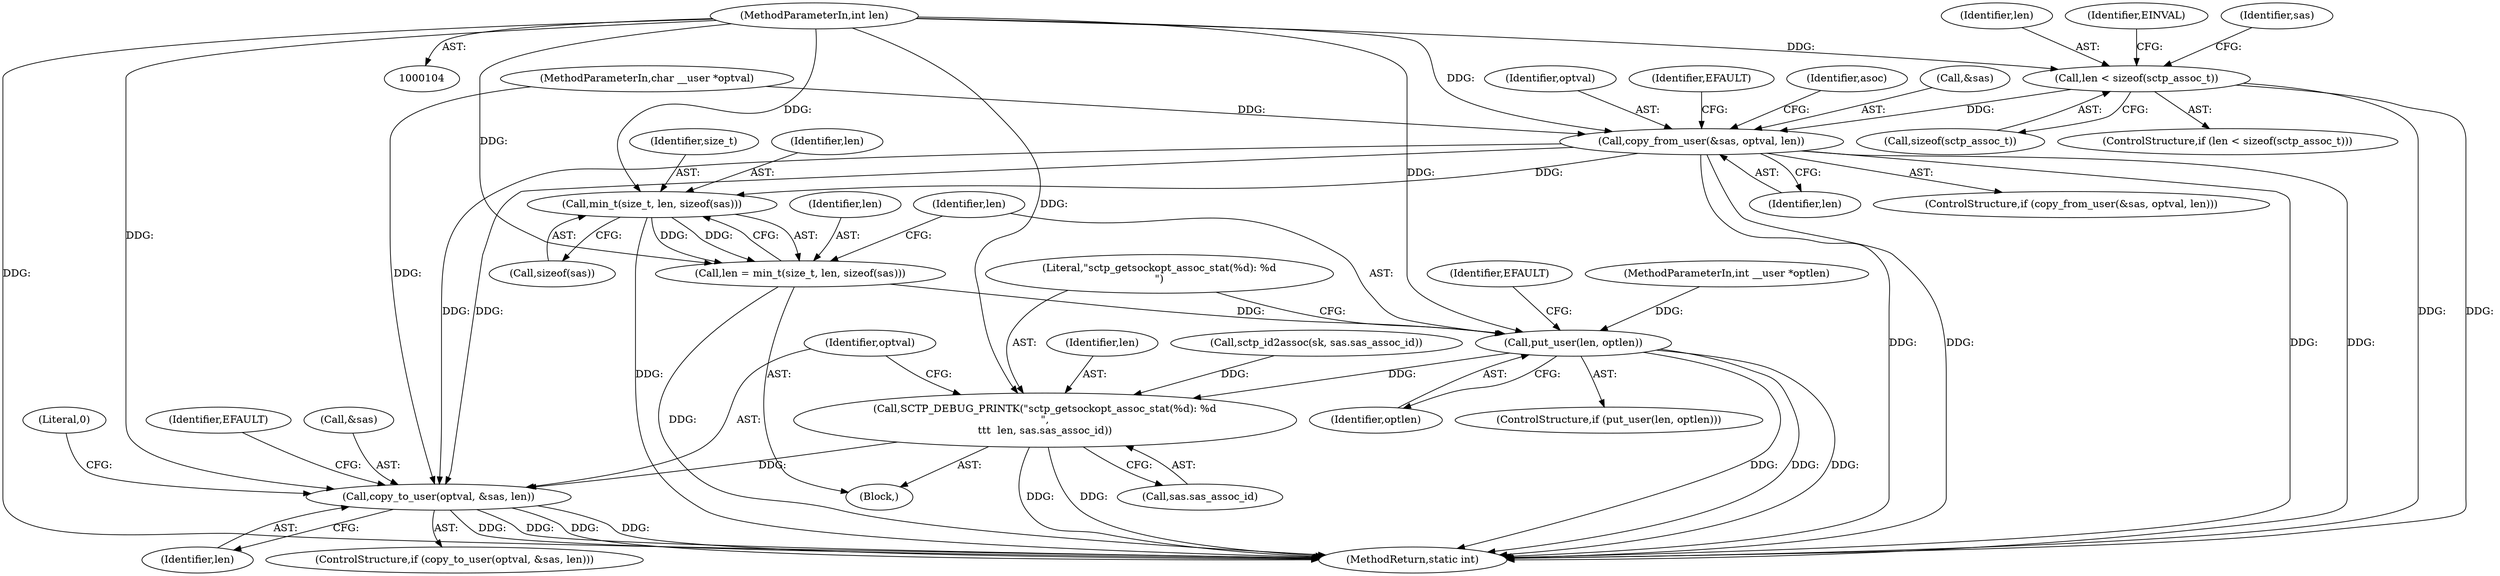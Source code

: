 digraph "1_linux_726bc6b092da4c093eb74d13c07184b18c1af0f1@API" {
"1000116" [label="(Call,len < sizeof(sctp_assoc_t))"];
"1000106" [label="(MethodParameterIn,int len)"];
"1000124" [label="(Call,copy_from_user(&sas, optval, len))"];
"1000304" [label="(Call,min_t(size_t, len, sizeof(sas)))"];
"1000302" [label="(Call,len = min_t(size_t, len, sizeof(sas)))"];
"1000310" [label="(Call,put_user(len, optlen))"];
"1000316" [label="(Call,SCTP_DEBUG_PRINTK(\"sctp_getsockopt_assoc_stat(%d): %d\n\",\n\t\t\t  len, sas.sas_assoc_id))"];
"1000323" [label="(Call,copy_to_user(optval, &sas, len))"];
"1000133" [label="(Identifier,asoc)"];
"1000125" [label="(Call,&sas)"];
"1000317" [label="(Literal,\"sctp_getsockopt_assoc_stat(%d): %d\n\")"];
"1000306" [label="(Identifier,len)"];
"1000330" [label="(Identifier,EFAULT)"];
"1000116" [label="(Call,len < sizeof(sctp_assoc_t))"];
"1000117" [label="(Identifier,len)"];
"1000109" [label="(Block,)"];
"1000128" [label="(Identifier,len)"];
"1000311" [label="(Identifier,len)"];
"1000312" [label="(Identifier,optlen)"];
"1000315" [label="(Identifier,EFAULT)"];
"1000127" [label="(Identifier,optval)"];
"1000302" [label="(Call,len = min_t(size_t, len, sizeof(sas)))"];
"1000305" [label="(Identifier,size_t)"];
"1000325" [label="(Call,&sas)"];
"1000318" [label="(Identifier,len)"];
"1000322" [label="(ControlStructure,if (copy_to_user(optval, &sas, len)))"];
"1000323" [label="(Call,copy_to_user(optval, &sas, len))"];
"1000122" [label="(Identifier,EINVAL)"];
"1000304" [label="(Call,min_t(size_t, len, sizeof(sas)))"];
"1000124" [label="(Call,copy_from_user(&sas, optval, len))"];
"1000118" [label="(Call,sizeof(sctp_assoc_t))"];
"1000307" [label="(Call,sizeof(sas))"];
"1000316" [label="(Call,SCTP_DEBUG_PRINTK(\"sctp_getsockopt_assoc_stat(%d): %d\n\",\n\t\t\t  len, sas.sas_assoc_id))"];
"1000303" [label="(Identifier,len)"];
"1000131" [label="(Identifier,EFAULT)"];
"1000309" [label="(ControlStructure,if (put_user(len, optlen)))"];
"1000107" [label="(MethodParameterIn,char __user *optval)"];
"1000310" [label="(Call,put_user(len, optlen))"];
"1000108" [label="(MethodParameterIn,int __user *optlen)"];
"1000319" [label="(Call,sas.sas_assoc_id)"];
"1000123" [label="(ControlStructure,if (copy_from_user(&sas, optval, len)))"];
"1000134" [label="(Call,sctp_id2assoc(sk, sas.sas_assoc_id))"];
"1000333" [label="(MethodReturn,static int)"];
"1000332" [label="(Literal,0)"];
"1000106" [label="(MethodParameterIn,int len)"];
"1000115" [label="(ControlStructure,if (len < sizeof(sctp_assoc_t)))"];
"1000126" [label="(Identifier,sas)"];
"1000327" [label="(Identifier,len)"];
"1000324" [label="(Identifier,optval)"];
"1000116" -> "1000115"  [label="AST: "];
"1000116" -> "1000118"  [label="CFG: "];
"1000117" -> "1000116"  [label="AST: "];
"1000118" -> "1000116"  [label="AST: "];
"1000122" -> "1000116"  [label="CFG: "];
"1000126" -> "1000116"  [label="CFG: "];
"1000116" -> "1000333"  [label="DDG: "];
"1000116" -> "1000333"  [label="DDG: "];
"1000106" -> "1000116"  [label="DDG: "];
"1000116" -> "1000124"  [label="DDG: "];
"1000106" -> "1000104"  [label="AST: "];
"1000106" -> "1000333"  [label="DDG: "];
"1000106" -> "1000124"  [label="DDG: "];
"1000106" -> "1000302"  [label="DDG: "];
"1000106" -> "1000304"  [label="DDG: "];
"1000106" -> "1000310"  [label="DDG: "];
"1000106" -> "1000316"  [label="DDG: "];
"1000106" -> "1000323"  [label="DDG: "];
"1000124" -> "1000123"  [label="AST: "];
"1000124" -> "1000128"  [label="CFG: "];
"1000125" -> "1000124"  [label="AST: "];
"1000127" -> "1000124"  [label="AST: "];
"1000128" -> "1000124"  [label="AST: "];
"1000131" -> "1000124"  [label="CFG: "];
"1000133" -> "1000124"  [label="CFG: "];
"1000124" -> "1000333"  [label="DDG: "];
"1000124" -> "1000333"  [label="DDG: "];
"1000124" -> "1000333"  [label="DDG: "];
"1000124" -> "1000333"  [label="DDG: "];
"1000107" -> "1000124"  [label="DDG: "];
"1000124" -> "1000304"  [label="DDG: "];
"1000124" -> "1000323"  [label="DDG: "];
"1000124" -> "1000323"  [label="DDG: "];
"1000304" -> "1000302"  [label="AST: "];
"1000304" -> "1000307"  [label="CFG: "];
"1000305" -> "1000304"  [label="AST: "];
"1000306" -> "1000304"  [label="AST: "];
"1000307" -> "1000304"  [label="AST: "];
"1000302" -> "1000304"  [label="CFG: "];
"1000304" -> "1000333"  [label="DDG: "];
"1000304" -> "1000302"  [label="DDG: "];
"1000304" -> "1000302"  [label="DDG: "];
"1000302" -> "1000109"  [label="AST: "];
"1000303" -> "1000302"  [label="AST: "];
"1000311" -> "1000302"  [label="CFG: "];
"1000302" -> "1000333"  [label="DDG: "];
"1000302" -> "1000310"  [label="DDG: "];
"1000310" -> "1000309"  [label="AST: "];
"1000310" -> "1000312"  [label="CFG: "];
"1000311" -> "1000310"  [label="AST: "];
"1000312" -> "1000310"  [label="AST: "];
"1000315" -> "1000310"  [label="CFG: "];
"1000317" -> "1000310"  [label="CFG: "];
"1000310" -> "1000333"  [label="DDG: "];
"1000310" -> "1000333"  [label="DDG: "];
"1000310" -> "1000333"  [label="DDG: "];
"1000108" -> "1000310"  [label="DDG: "];
"1000310" -> "1000316"  [label="DDG: "];
"1000316" -> "1000109"  [label="AST: "];
"1000316" -> "1000319"  [label="CFG: "];
"1000317" -> "1000316"  [label="AST: "];
"1000318" -> "1000316"  [label="AST: "];
"1000319" -> "1000316"  [label="AST: "];
"1000324" -> "1000316"  [label="CFG: "];
"1000316" -> "1000333"  [label="DDG: "];
"1000316" -> "1000333"  [label="DDG: "];
"1000134" -> "1000316"  [label="DDG: "];
"1000316" -> "1000323"  [label="DDG: "];
"1000323" -> "1000322"  [label="AST: "];
"1000323" -> "1000327"  [label="CFG: "];
"1000324" -> "1000323"  [label="AST: "];
"1000325" -> "1000323"  [label="AST: "];
"1000327" -> "1000323"  [label="AST: "];
"1000330" -> "1000323"  [label="CFG: "];
"1000332" -> "1000323"  [label="CFG: "];
"1000323" -> "1000333"  [label="DDG: "];
"1000323" -> "1000333"  [label="DDG: "];
"1000323" -> "1000333"  [label="DDG: "];
"1000323" -> "1000333"  [label="DDG: "];
"1000107" -> "1000323"  [label="DDG: "];
}
